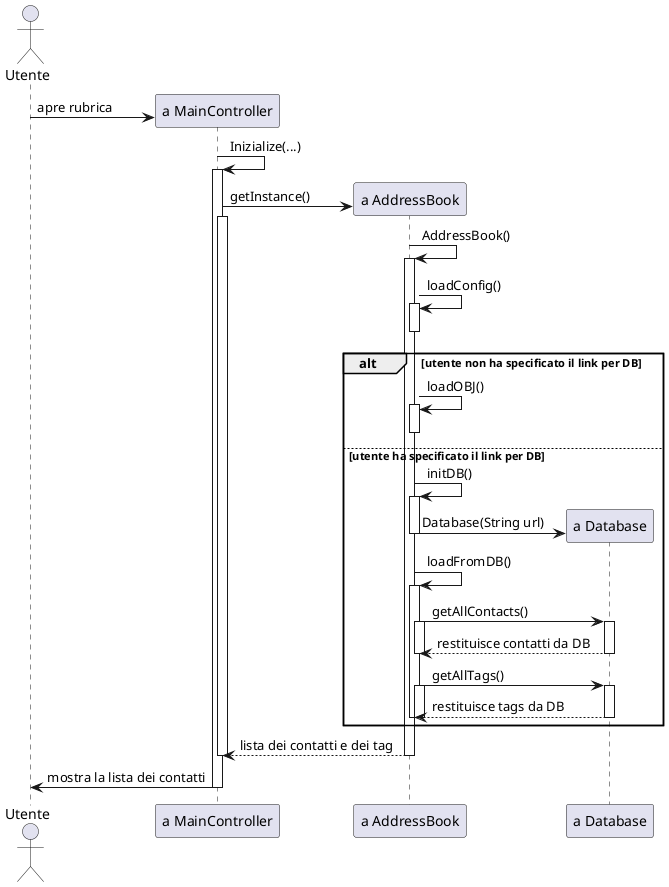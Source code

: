 @startuml init rubrica

actor Utente as u
participant "a MainController" as mc
participant "a AddressBook" as ab
participant "a Database" as d

u -> mc ** : apre rubrica
mc -> mc : Inizialize(...)
activate mc
mc -> ab ** : getInstance()
activate mc
ab -> ab : AddressBook()
activate ab

ab -> ab : loadConfig()
activate ab
deactivate ab

alt utente non ha specificato il link per DB
ab -> ab : loadOBJ()
activate ab
deactivate ab

else utente ha specificato il link per DB
ab -> ab : initDB()
activate ab
ab -> d ** : Database(String url)

deactivate ab

ab -> ab : loadFromDB()
activate ab
ab -> d : getAllContacts()
activate d
activate ab
d --> ab : restituisce contatti da DB
deactivate d
deactivate ab

ab -> d : getAllTags()
activate ab
activate d
d --> ab : restituisce tags da DB
deactivate ab
deactivate d

deactivate ab

end

ab --> mc : lista dei contatti e dei tag
deactivate mc
deactivate ab
mc -> u : mostra la lista dei contatti
deactivate mc

@enduml